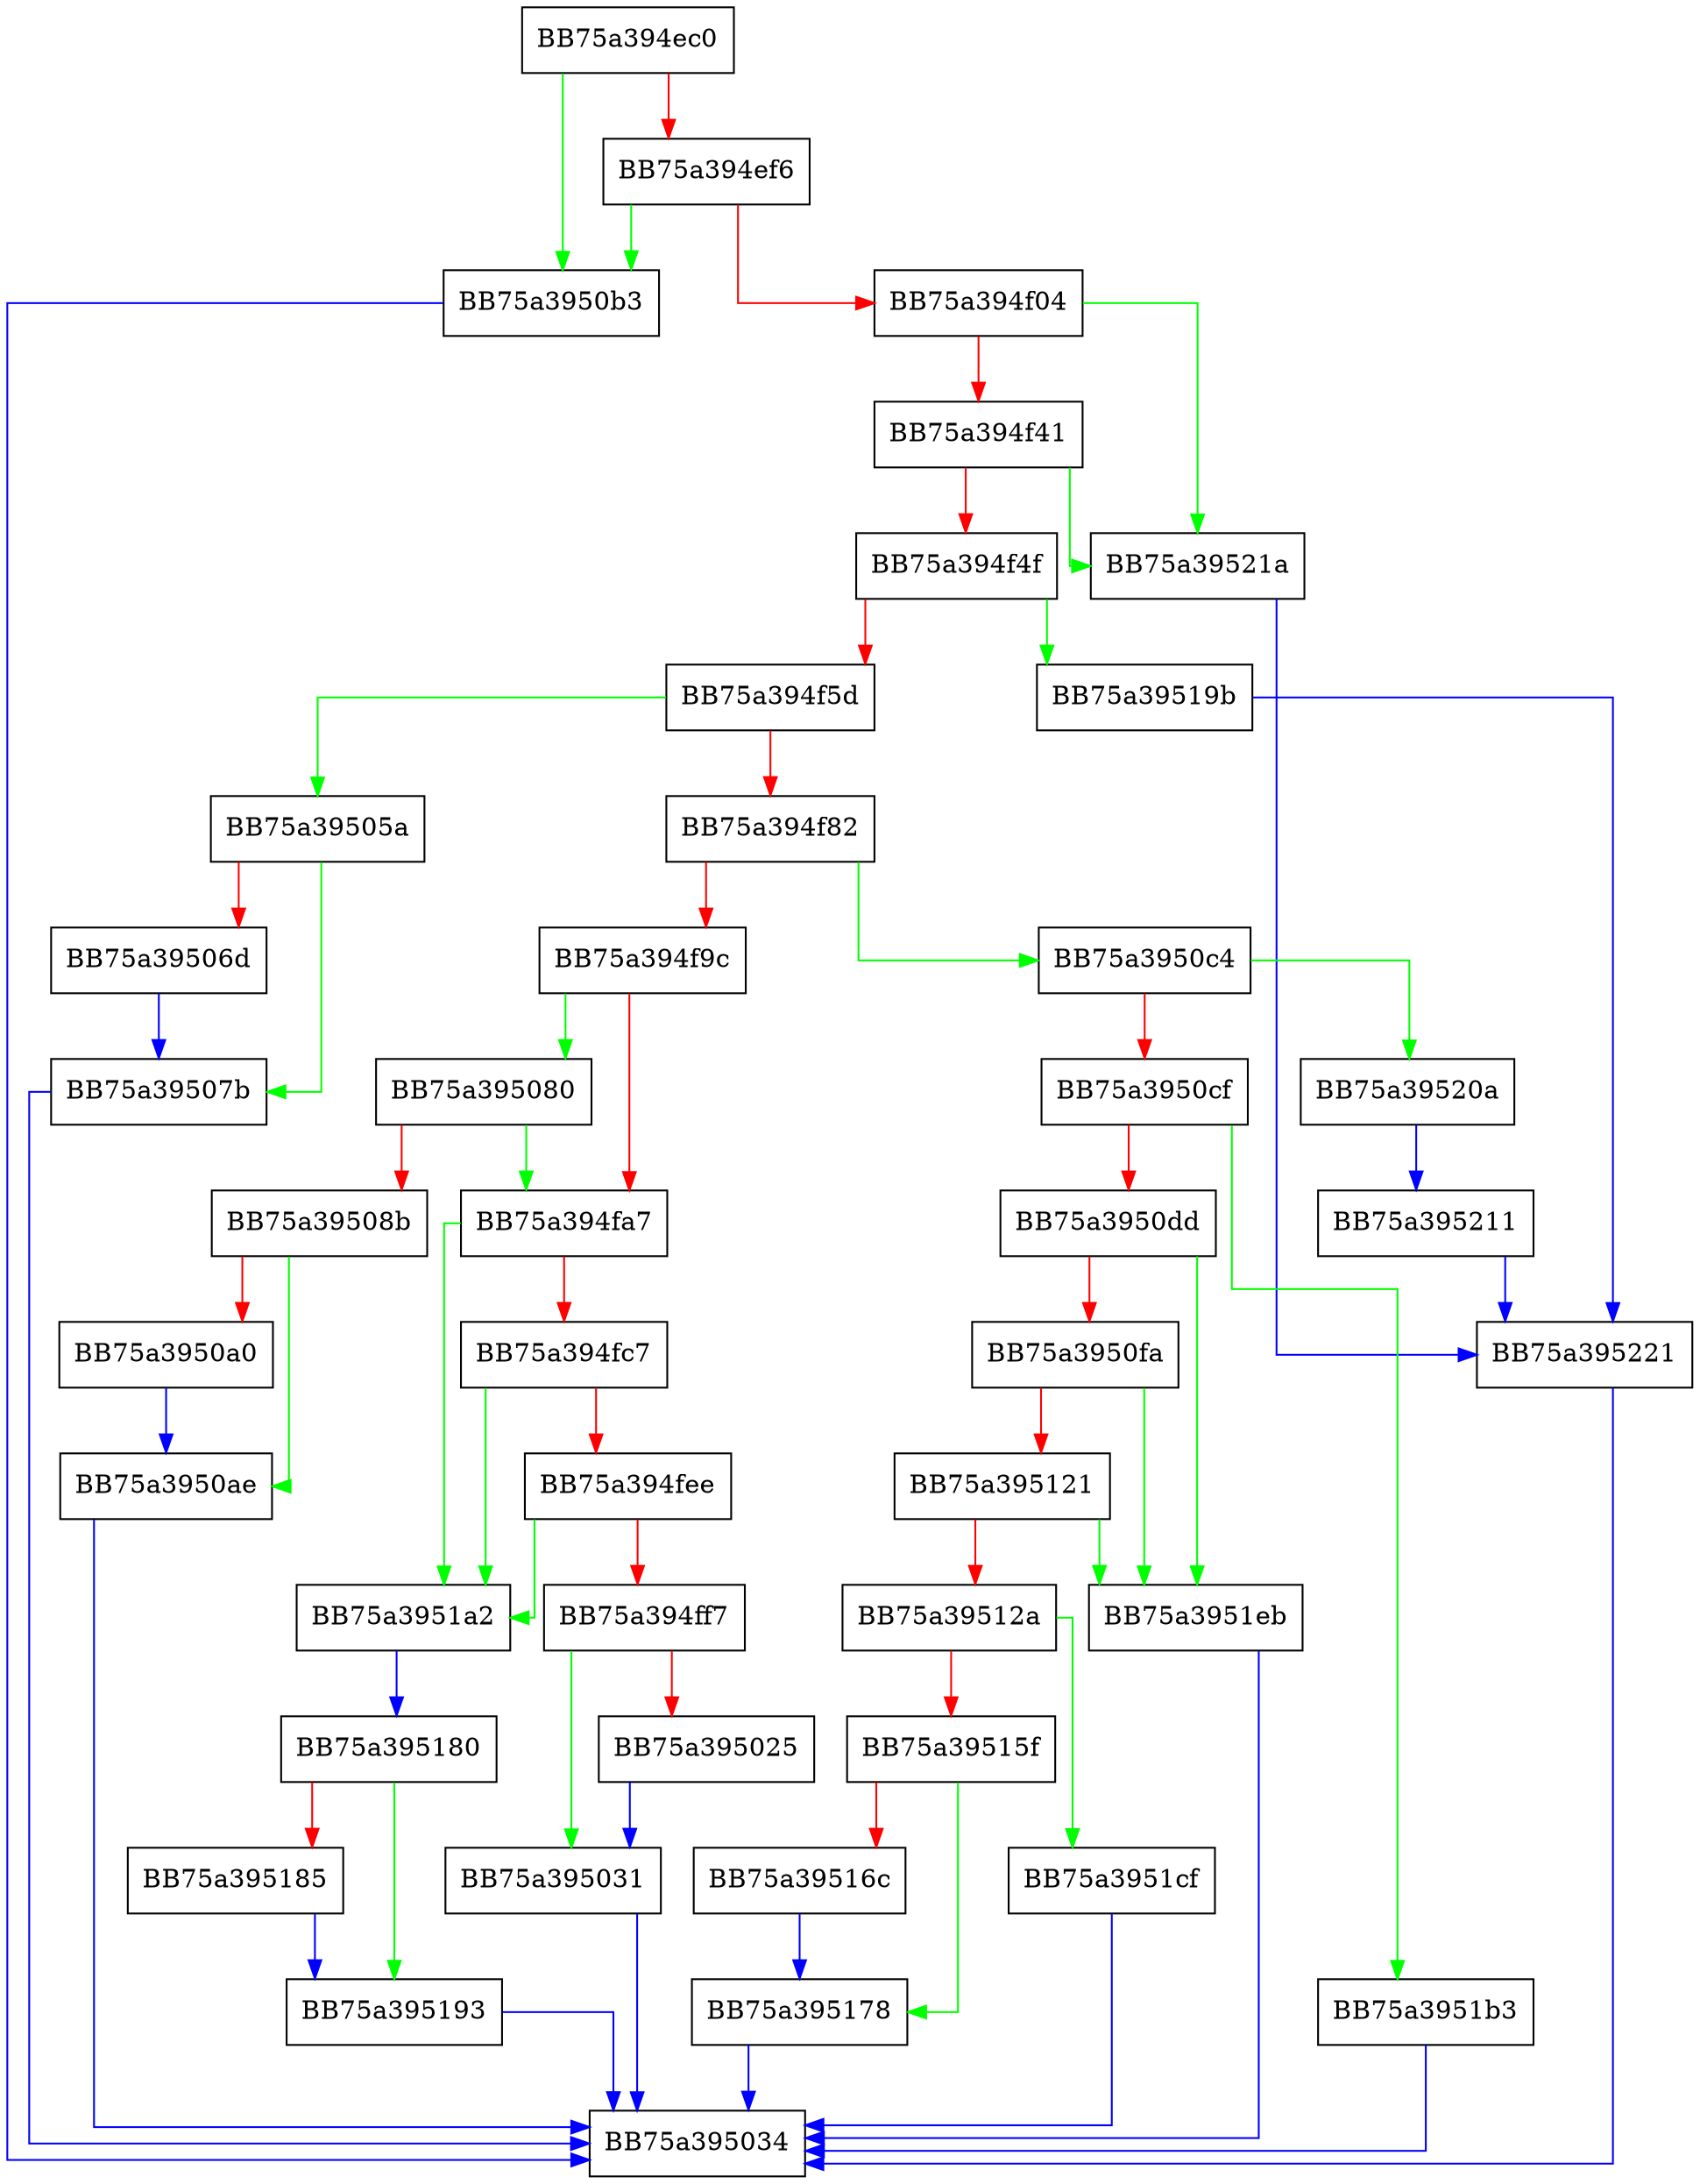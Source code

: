 digraph NTDLL_DLL_NtSetInformationFileWorker {
  node [shape="box"];
  graph [splines=ortho];
  BB75a394ec0 -> BB75a3950b3 [color="green"];
  BB75a394ec0 -> BB75a394ef6 [color="red"];
  BB75a394ef6 -> BB75a3950b3 [color="green"];
  BB75a394ef6 -> BB75a394f04 [color="red"];
  BB75a394f04 -> BB75a39521a [color="green"];
  BB75a394f04 -> BB75a394f41 [color="red"];
  BB75a394f41 -> BB75a39521a [color="green"];
  BB75a394f41 -> BB75a394f4f [color="red"];
  BB75a394f4f -> BB75a39519b [color="green"];
  BB75a394f4f -> BB75a394f5d [color="red"];
  BB75a394f5d -> BB75a39505a [color="green"];
  BB75a394f5d -> BB75a394f82 [color="red"];
  BB75a394f82 -> BB75a3950c4 [color="green"];
  BB75a394f82 -> BB75a394f9c [color="red"];
  BB75a394f9c -> BB75a395080 [color="green"];
  BB75a394f9c -> BB75a394fa7 [color="red"];
  BB75a394fa7 -> BB75a3951a2 [color="green"];
  BB75a394fa7 -> BB75a394fc7 [color="red"];
  BB75a394fc7 -> BB75a3951a2 [color="green"];
  BB75a394fc7 -> BB75a394fee [color="red"];
  BB75a394fee -> BB75a3951a2 [color="green"];
  BB75a394fee -> BB75a394ff7 [color="red"];
  BB75a394ff7 -> BB75a395031 [color="green"];
  BB75a394ff7 -> BB75a395025 [color="red"];
  BB75a395025 -> BB75a395031 [color="blue"];
  BB75a395031 -> BB75a395034 [color="blue"];
  BB75a39505a -> BB75a39507b [color="green"];
  BB75a39505a -> BB75a39506d [color="red"];
  BB75a39506d -> BB75a39507b [color="blue"];
  BB75a39507b -> BB75a395034 [color="blue"];
  BB75a395080 -> BB75a394fa7 [color="green"];
  BB75a395080 -> BB75a39508b [color="red"];
  BB75a39508b -> BB75a3950ae [color="green"];
  BB75a39508b -> BB75a3950a0 [color="red"];
  BB75a3950a0 -> BB75a3950ae [color="blue"];
  BB75a3950ae -> BB75a395034 [color="blue"];
  BB75a3950b3 -> BB75a395034 [color="blue"];
  BB75a3950c4 -> BB75a39520a [color="green"];
  BB75a3950c4 -> BB75a3950cf [color="red"];
  BB75a3950cf -> BB75a3951b3 [color="green"];
  BB75a3950cf -> BB75a3950dd [color="red"];
  BB75a3950dd -> BB75a3951eb [color="green"];
  BB75a3950dd -> BB75a3950fa [color="red"];
  BB75a3950fa -> BB75a3951eb [color="green"];
  BB75a3950fa -> BB75a395121 [color="red"];
  BB75a395121 -> BB75a3951eb [color="green"];
  BB75a395121 -> BB75a39512a [color="red"];
  BB75a39512a -> BB75a3951cf [color="green"];
  BB75a39512a -> BB75a39515f [color="red"];
  BB75a39515f -> BB75a395178 [color="green"];
  BB75a39515f -> BB75a39516c [color="red"];
  BB75a39516c -> BB75a395178 [color="blue"];
  BB75a395178 -> BB75a395034 [color="blue"];
  BB75a395180 -> BB75a395193 [color="green"];
  BB75a395180 -> BB75a395185 [color="red"];
  BB75a395185 -> BB75a395193 [color="blue"];
  BB75a395193 -> BB75a395034 [color="blue"];
  BB75a39519b -> BB75a395221 [color="blue"];
  BB75a3951a2 -> BB75a395180 [color="blue"];
  BB75a3951b3 -> BB75a395034 [color="blue"];
  BB75a3951cf -> BB75a395034 [color="blue"];
  BB75a3951eb -> BB75a395034 [color="blue"];
  BB75a39520a -> BB75a395211 [color="blue"];
  BB75a395211 -> BB75a395221 [color="blue"];
  BB75a39521a -> BB75a395221 [color="blue"];
  BB75a395221 -> BB75a395034 [color="blue"];
}